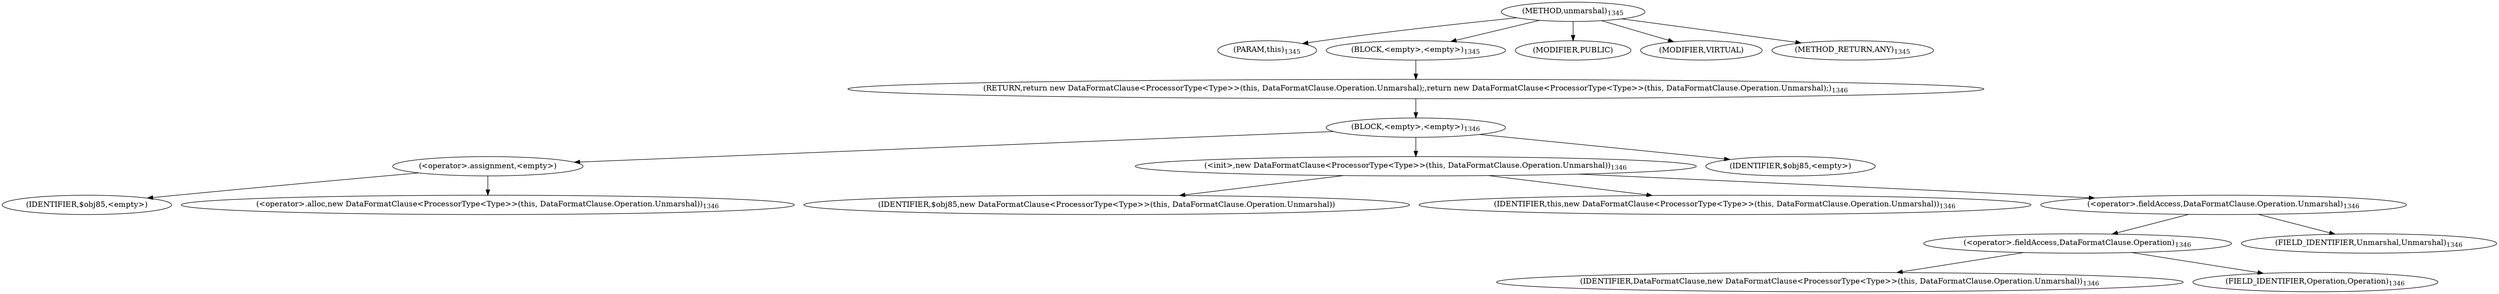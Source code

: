 digraph "unmarshal" {  
"2489" [label = <(METHOD,unmarshal)<SUB>1345</SUB>> ]
"386" [label = <(PARAM,this)<SUB>1345</SUB>> ]
"2490" [label = <(BLOCK,&lt;empty&gt;,&lt;empty&gt;)<SUB>1345</SUB>> ]
"2491" [label = <(RETURN,return new DataFormatClause&lt;ProcessorType&lt;Type&gt;&gt;(this, DataFormatClause.Operation.Unmarshal);,return new DataFormatClause&lt;ProcessorType&lt;Type&gt;&gt;(this, DataFormatClause.Operation.Unmarshal);)<SUB>1346</SUB>> ]
"2492" [label = <(BLOCK,&lt;empty&gt;,&lt;empty&gt;)<SUB>1346</SUB>> ]
"2493" [label = <(&lt;operator&gt;.assignment,&lt;empty&gt;)> ]
"2494" [label = <(IDENTIFIER,$obj85,&lt;empty&gt;)> ]
"2495" [label = <(&lt;operator&gt;.alloc,new DataFormatClause&lt;ProcessorType&lt;Type&gt;&gt;(this, DataFormatClause.Operation.Unmarshal))<SUB>1346</SUB>> ]
"2496" [label = <(&lt;init&gt;,new DataFormatClause&lt;ProcessorType&lt;Type&gt;&gt;(this, DataFormatClause.Operation.Unmarshal))<SUB>1346</SUB>> ]
"2497" [label = <(IDENTIFIER,$obj85,new DataFormatClause&lt;ProcessorType&lt;Type&gt;&gt;(this, DataFormatClause.Operation.Unmarshal))> ]
"385" [label = <(IDENTIFIER,this,new DataFormatClause&lt;ProcessorType&lt;Type&gt;&gt;(this, DataFormatClause.Operation.Unmarshal))<SUB>1346</SUB>> ]
"2498" [label = <(&lt;operator&gt;.fieldAccess,DataFormatClause.Operation.Unmarshal)<SUB>1346</SUB>> ]
"2499" [label = <(&lt;operator&gt;.fieldAccess,DataFormatClause.Operation)<SUB>1346</SUB>> ]
"2500" [label = <(IDENTIFIER,DataFormatClause,new DataFormatClause&lt;ProcessorType&lt;Type&gt;&gt;(this, DataFormatClause.Operation.Unmarshal))<SUB>1346</SUB>> ]
"2501" [label = <(FIELD_IDENTIFIER,Operation,Operation)<SUB>1346</SUB>> ]
"2502" [label = <(FIELD_IDENTIFIER,Unmarshal,Unmarshal)<SUB>1346</SUB>> ]
"2503" [label = <(IDENTIFIER,$obj85,&lt;empty&gt;)> ]
"2504" [label = <(MODIFIER,PUBLIC)> ]
"2505" [label = <(MODIFIER,VIRTUAL)> ]
"2506" [label = <(METHOD_RETURN,ANY)<SUB>1345</SUB>> ]
  "2489" -> "386" 
  "2489" -> "2490" 
  "2489" -> "2504" 
  "2489" -> "2505" 
  "2489" -> "2506" 
  "2490" -> "2491" 
  "2491" -> "2492" 
  "2492" -> "2493" 
  "2492" -> "2496" 
  "2492" -> "2503" 
  "2493" -> "2494" 
  "2493" -> "2495" 
  "2496" -> "2497" 
  "2496" -> "385" 
  "2496" -> "2498" 
  "2498" -> "2499" 
  "2498" -> "2502" 
  "2499" -> "2500" 
  "2499" -> "2501" 
}
